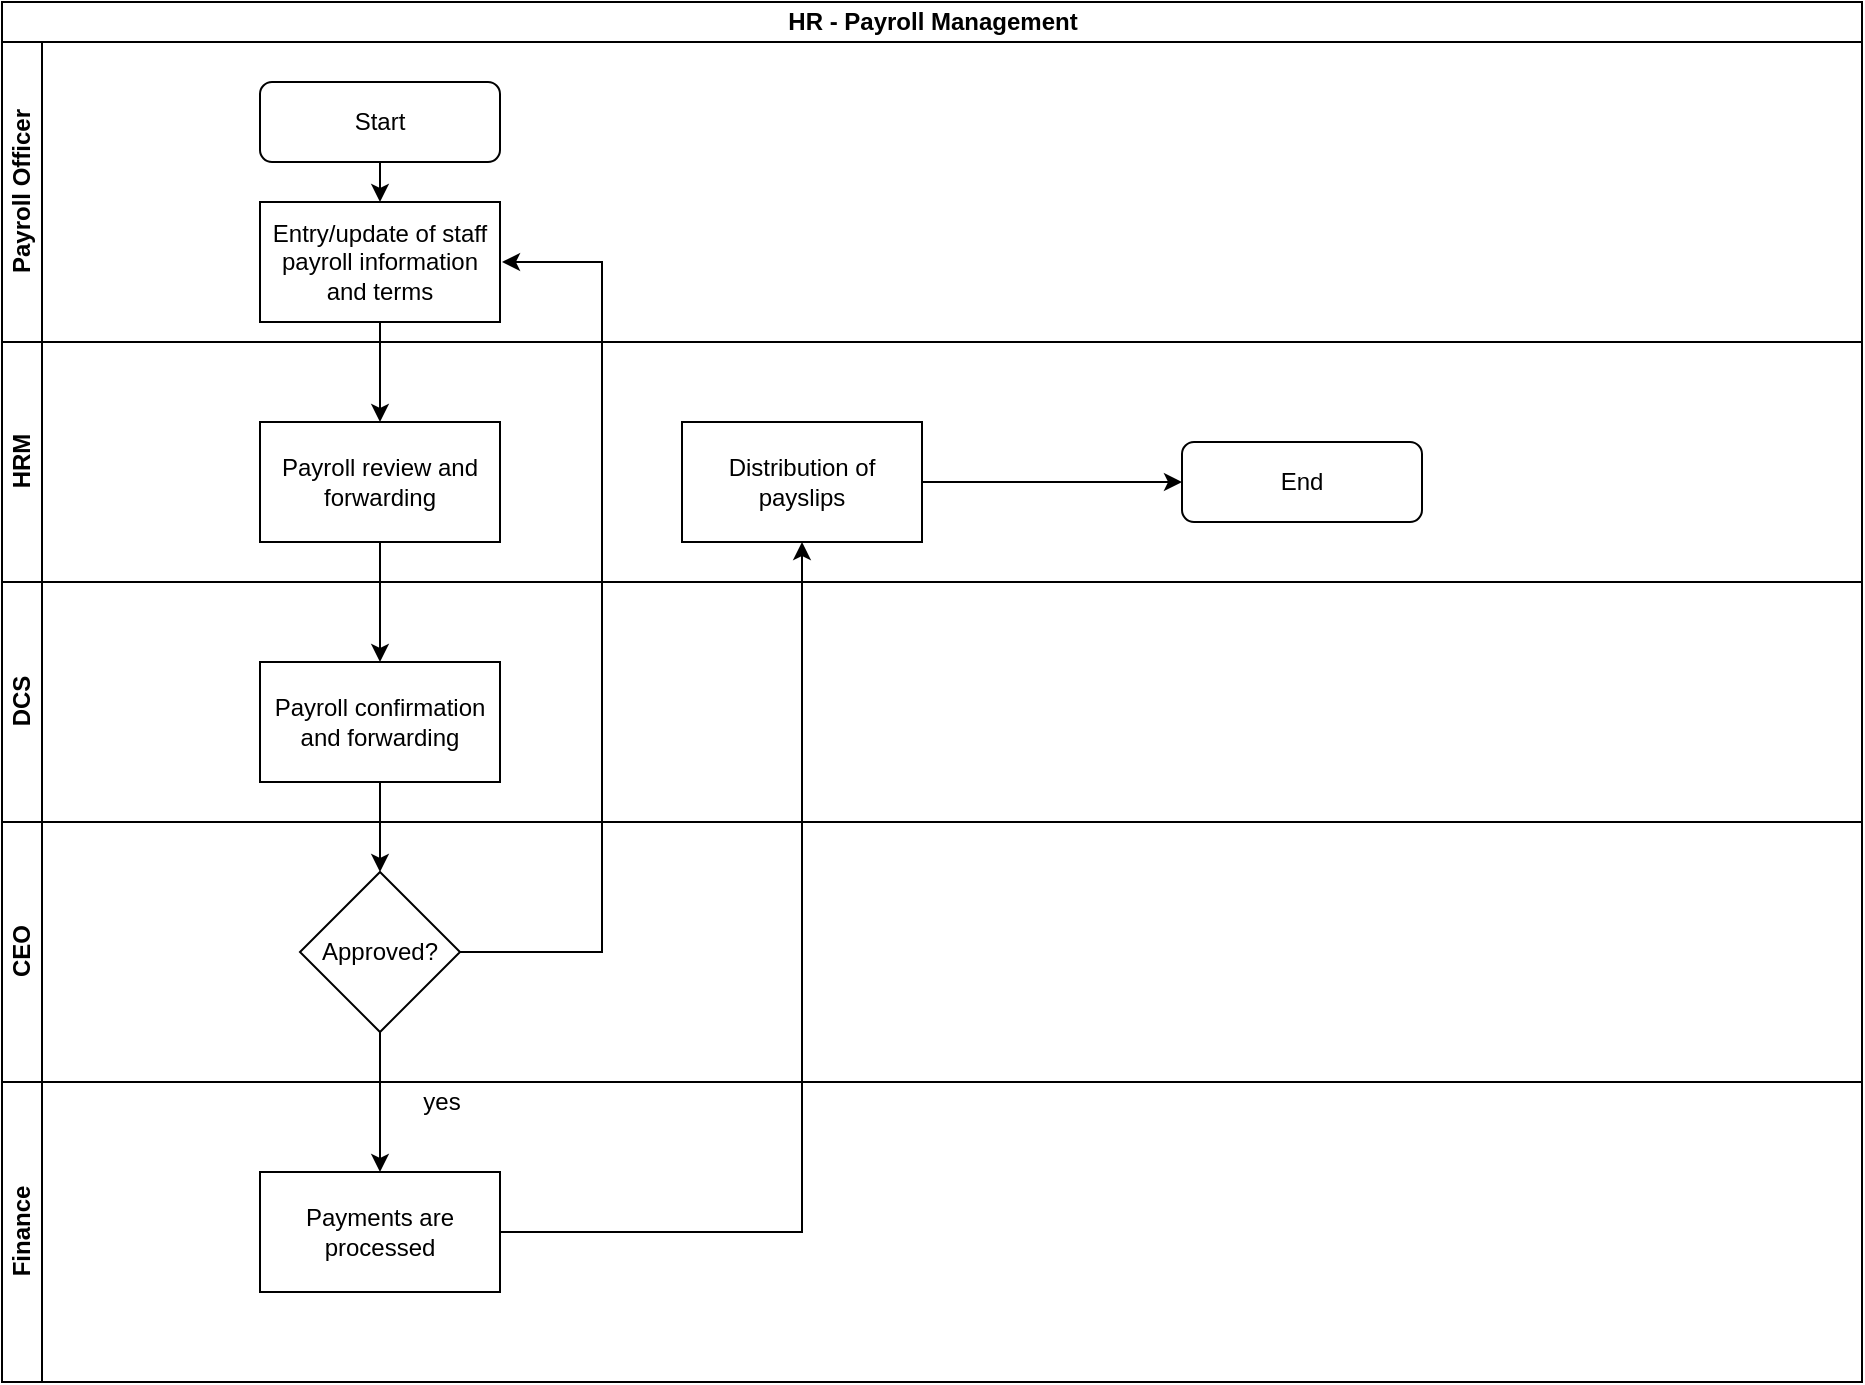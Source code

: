 <mxfile version="13.6.5" type="github">
  <diagram id="_D9DCLdPoNpoZj0SMjlw" name="Page-1">
    <mxGraphModel dx="1038" dy="547" grid="1" gridSize="10" guides="1" tooltips="1" connect="1" arrows="1" fold="1" page="1" pageScale="1" pageWidth="1169" pageHeight="827" math="0" shadow="0">
      <root>
        <mxCell id="0" />
        <mxCell id="1" parent="0" />
        <mxCell id="Y4w0jQ5FlkAyDfhmhhMQ-1" value="HR - Payroll Management" style="swimlane;html=1;childLayout=stackLayout;resizeParent=1;resizeParentMax=0;horizontal=1;startSize=20;horizontalStack=0;" vertex="1" parent="1">
          <mxGeometry x="40" y="40" width="930" height="690" as="geometry" />
        </mxCell>
        <mxCell id="Y4w0jQ5FlkAyDfhmhhMQ-2" value="Payroll Officer" style="swimlane;html=1;startSize=20;horizontal=0;" vertex="1" parent="Y4w0jQ5FlkAyDfhmhhMQ-1">
          <mxGeometry y="20" width="930" height="150" as="geometry" />
        </mxCell>
        <mxCell id="Y4w0jQ5FlkAyDfhmhhMQ-6" value="Start" style="rounded=1;whiteSpace=wrap;html=1;" vertex="1" parent="Y4w0jQ5FlkAyDfhmhhMQ-2">
          <mxGeometry x="129" y="20" width="120" height="40" as="geometry" />
        </mxCell>
        <mxCell id="Y4w0jQ5FlkAyDfhmhhMQ-3" value="HRM" style="swimlane;html=1;startSize=20;horizontal=0;" vertex="1" parent="Y4w0jQ5FlkAyDfhmhhMQ-1">
          <mxGeometry y="170" width="930" height="120" as="geometry" />
        </mxCell>
        <mxCell id="Y4w0jQ5FlkAyDfhmhhMQ-10" value="Payroll review and forwarding" style="whiteSpace=wrap;html=1;rounded=0;" vertex="1" parent="Y4w0jQ5FlkAyDfhmhhMQ-3">
          <mxGeometry x="129" y="40" width="120" height="60" as="geometry" />
        </mxCell>
        <mxCell id="Y4w0jQ5FlkAyDfhmhhMQ-18" value="Distribution of payslips" style="whiteSpace=wrap;html=1;rounded=0;" vertex="1" parent="Y4w0jQ5FlkAyDfhmhhMQ-3">
          <mxGeometry x="340" y="40" width="120" height="60" as="geometry" />
        </mxCell>
        <mxCell id="Y4w0jQ5FlkAyDfhmhhMQ-21" value="End" style="rounded=1;whiteSpace=wrap;html=1;" vertex="1" parent="Y4w0jQ5FlkAyDfhmhhMQ-3">
          <mxGeometry x="590" y="50" width="120" height="40" as="geometry" />
        </mxCell>
        <mxCell id="Y4w0jQ5FlkAyDfhmhhMQ-22" value="" style="endArrow=classic;html=1;exitX=1;exitY=0.5;exitDx=0;exitDy=0;entryX=0;entryY=0.5;entryDx=0;entryDy=0;" edge="1" parent="Y4w0jQ5FlkAyDfhmhhMQ-3" source="Y4w0jQ5FlkAyDfhmhhMQ-18" target="Y4w0jQ5FlkAyDfhmhhMQ-21">
          <mxGeometry width="50" height="50" relative="1" as="geometry">
            <mxPoint x="370" y="230" as="sourcePoint" />
            <mxPoint x="420" y="180" as="targetPoint" />
          </mxGeometry>
        </mxCell>
        <mxCell id="Y4w0jQ5FlkAyDfhmhhMQ-4" value="DCS" style="swimlane;html=1;startSize=20;horizontal=0;" vertex="1" parent="Y4w0jQ5FlkAyDfhmhhMQ-1">
          <mxGeometry y="290" width="930" height="120" as="geometry" />
        </mxCell>
        <mxCell id="Y4w0jQ5FlkAyDfhmhhMQ-12" value="Payroll confirmation and forwarding" style="whiteSpace=wrap;html=1;rounded=0;" vertex="1" parent="Y4w0jQ5FlkAyDfhmhhMQ-4">
          <mxGeometry x="129" y="40" width="120" height="60" as="geometry" />
        </mxCell>
        <mxCell id="Y4w0jQ5FlkAyDfhmhhMQ-5" value="CEO" style="swimlane;html=1;startSize=20;horizontal=0;" vertex="1" parent="Y4w0jQ5FlkAyDfhmhhMQ-1">
          <mxGeometry y="410" width="930" height="130" as="geometry" />
        </mxCell>
        <mxCell id="Y4w0jQ5FlkAyDfhmhhMQ-14" value="Approved?" style="rhombus;whiteSpace=wrap;html=1;rounded=0;" vertex="1" parent="Y4w0jQ5FlkAyDfhmhhMQ-5">
          <mxGeometry x="149" y="25" width="80" height="80" as="geometry" />
        </mxCell>
        <mxCell id="Y4w0jQ5FlkAyDfhmhhMQ-8" value="Finance" style="swimlane;html=1;startSize=20;horizontal=0;" vertex="1" parent="Y4w0jQ5FlkAyDfhmhhMQ-1">
          <mxGeometry y="540" width="930" height="150" as="geometry" />
        </mxCell>
        <mxCell id="Y4w0jQ5FlkAyDfhmhhMQ-20" value="yes" style="text;html=1;strokeColor=none;fillColor=none;align=center;verticalAlign=middle;whiteSpace=wrap;rounded=0;" vertex="1" parent="Y4w0jQ5FlkAyDfhmhhMQ-8">
          <mxGeometry x="200" width="40" height="20" as="geometry" />
        </mxCell>
        <mxCell id="Y4w0jQ5FlkAyDfhmhhMQ-16" value="Payments are processed" style="whiteSpace=wrap;html=1;rounded=0;" vertex="1" parent="Y4w0jQ5FlkAyDfhmhhMQ-8">
          <mxGeometry x="129" y="45" width="120" height="60" as="geometry" />
        </mxCell>
        <mxCell id="Y4w0jQ5FlkAyDfhmhhMQ-13" value="" style="edgeStyle=orthogonalEdgeStyle;rounded=0;orthogonalLoop=1;jettySize=auto;html=1;" edge="1" parent="Y4w0jQ5FlkAyDfhmhhMQ-1" source="Y4w0jQ5FlkAyDfhmhhMQ-10" target="Y4w0jQ5FlkAyDfhmhhMQ-12">
          <mxGeometry relative="1" as="geometry" />
        </mxCell>
        <mxCell id="Y4w0jQ5FlkAyDfhmhhMQ-15" value="" style="edgeStyle=orthogonalEdgeStyle;rounded=0;orthogonalLoop=1;jettySize=auto;html=1;" edge="1" parent="Y4w0jQ5FlkAyDfhmhhMQ-1" source="Y4w0jQ5FlkAyDfhmhhMQ-12" target="Y4w0jQ5FlkAyDfhmhhMQ-14">
          <mxGeometry relative="1" as="geometry" />
        </mxCell>
        <mxCell id="Y4w0jQ5FlkAyDfhmhhMQ-17" value="" style="edgeStyle=orthogonalEdgeStyle;rounded=0;orthogonalLoop=1;jettySize=auto;html=1;" edge="1" parent="Y4w0jQ5FlkAyDfhmhhMQ-1" source="Y4w0jQ5FlkAyDfhmhhMQ-14" target="Y4w0jQ5FlkAyDfhmhhMQ-16">
          <mxGeometry relative="1" as="geometry" />
        </mxCell>
        <mxCell id="Y4w0jQ5FlkAyDfhmhhMQ-19" value="" style="edgeStyle=orthogonalEdgeStyle;rounded=0;orthogonalLoop=1;jettySize=auto;html=1;" edge="1" parent="Y4w0jQ5FlkAyDfhmhhMQ-1" source="Y4w0jQ5FlkAyDfhmhhMQ-16" target="Y4w0jQ5FlkAyDfhmhhMQ-18">
          <mxGeometry relative="1" as="geometry" />
        </mxCell>
        <mxCell id="Y4w0jQ5FlkAyDfhmhhMQ-11" value="" style="edgeStyle=orthogonalEdgeStyle;rounded=0;orthogonalLoop=1;jettySize=auto;html=1;" edge="1" parent="1" source="Y4w0jQ5FlkAyDfhmhhMQ-7" target="Y4w0jQ5FlkAyDfhmhhMQ-10">
          <mxGeometry relative="1" as="geometry" />
        </mxCell>
        <mxCell id="Y4w0jQ5FlkAyDfhmhhMQ-7" value="Entry/update of staff payroll information and terms" style="rounded=0;whiteSpace=wrap;html=1;" vertex="1" parent="1">
          <mxGeometry x="169" y="140" width="120" height="60" as="geometry" />
        </mxCell>
        <mxCell id="Y4w0jQ5FlkAyDfhmhhMQ-23" value="" style="endArrow=classic;html=1;exitX=0.5;exitY=1;exitDx=0;exitDy=0;entryX=0.5;entryY=0;entryDx=0;entryDy=0;" edge="1" parent="1" source="Y4w0jQ5FlkAyDfhmhhMQ-6" target="Y4w0jQ5FlkAyDfhmhhMQ-7">
          <mxGeometry width="50" height="50" relative="1" as="geometry">
            <mxPoint x="460" y="180" as="sourcePoint" />
            <mxPoint x="510" y="130" as="targetPoint" />
          </mxGeometry>
        </mxCell>
        <mxCell id="Y4w0jQ5FlkAyDfhmhhMQ-25" value="" style="edgeStyle=orthogonalEdgeStyle;rounded=0;orthogonalLoop=1;jettySize=auto;html=1;" edge="1" parent="1" source="Y4w0jQ5FlkAyDfhmhhMQ-14">
          <mxGeometry relative="1" as="geometry">
            <mxPoint x="290" y="170" as="targetPoint" />
            <Array as="points">
              <mxPoint x="340" y="515" />
              <mxPoint x="340" y="170" />
            </Array>
          </mxGeometry>
        </mxCell>
      </root>
    </mxGraphModel>
  </diagram>
</mxfile>
